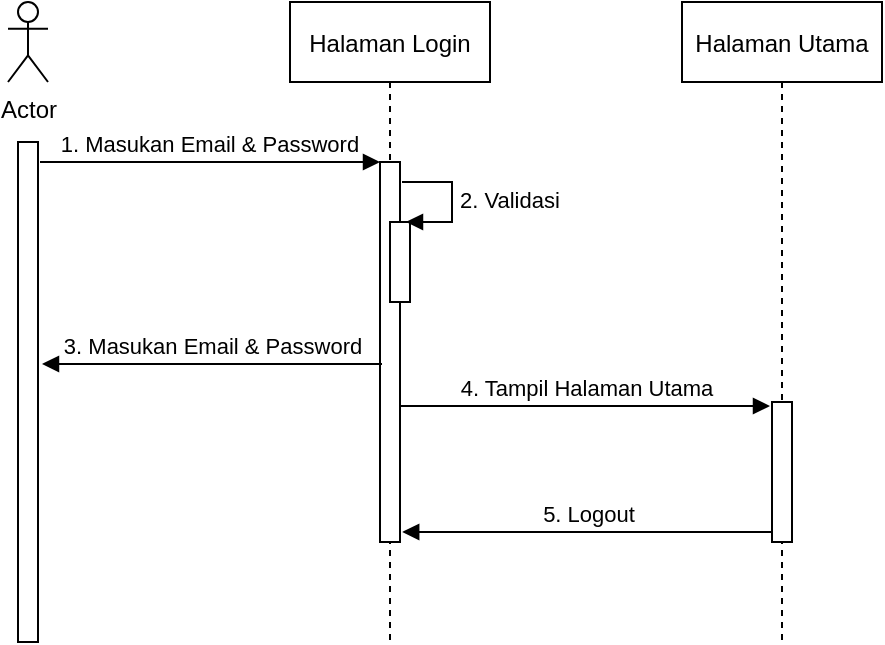 <mxfile version="13.9.9" type="device" pages="6"><diagram id="kgpKYQtTHZ0yAKxKKP6v" name="Sequence Diagram Login"><mxGraphModel dx="723" dy="425" grid="1" gridSize="10" guides="1" tooltips="1" connect="1" arrows="1" fold="1" page="1" pageScale="1" pageWidth="850" pageHeight="1100" math="0" shadow="0"><root><mxCell id="0"/><mxCell id="1" parent="0"/><mxCell id="3nuBFxr9cyL0pnOWT2aG-5" value="Halaman Login" style="shape=umlLifeline;perimeter=lifelinePerimeter;container=1;collapsible=0;recursiveResize=0;rounded=0;shadow=0;strokeWidth=1;" parent="1" vertex="1"><mxGeometry x="300" y="80" width="100" height="320" as="geometry"/></mxCell><mxCell id="3nuBFxr9cyL0pnOWT2aG-6" value="" style="points=[];perimeter=orthogonalPerimeter;rounded=0;shadow=0;strokeWidth=1;" parent="3nuBFxr9cyL0pnOWT2aG-5" vertex="1"><mxGeometry x="45" y="80" width="10" height="190" as="geometry"/></mxCell><mxCell id="IDL6oTRk8gdfv3L0g6Wk-3" value="" style="html=1;points=[];perimeter=orthogonalPerimeter;" vertex="1" parent="3nuBFxr9cyL0pnOWT2aG-5"><mxGeometry x="50" y="110" width="10" height="40" as="geometry"/></mxCell><mxCell id="IDL6oTRk8gdfv3L0g6Wk-4" value="2. Validasi" style="edgeStyle=orthogonalEdgeStyle;html=1;align=left;spacingLeft=2;endArrow=block;rounded=0;entryX=1;entryY=0;" edge="1" parent="3nuBFxr9cyL0pnOWT2aG-5"><mxGeometry relative="1" as="geometry"><mxPoint x="56" y="90" as="sourcePoint"/><Array as="points"><mxPoint x="81" y="90"/></Array><mxPoint x="58" y="110" as="targetPoint"/></mxGeometry></mxCell><mxCell id="3nuBFxr9cyL0pnOWT2aG-8" value="1. Masukan Email &amp; Password" style="verticalAlign=bottom;endArrow=block;entryX=0;entryY=0;shadow=0;strokeWidth=1;" parent="1" target="3nuBFxr9cyL0pnOWT2aG-6" edge="1"><mxGeometry relative="1" as="geometry"><mxPoint x="175" y="160.0" as="sourcePoint"/></mxGeometry></mxCell><mxCell id="IDL6oTRk8gdfv3L0g6Wk-1" value="Actor" style="shape=umlActor;verticalLabelPosition=bottom;verticalAlign=top;html=1;" vertex="1" parent="1"><mxGeometry x="159" y="80" width="20" height="40" as="geometry"/></mxCell><mxCell id="IDL6oTRk8gdfv3L0g6Wk-2" value="" style="html=1;points=[];perimeter=orthogonalPerimeter;" vertex="1" parent="1"><mxGeometry x="164" y="150" width="10" height="250" as="geometry"/></mxCell><mxCell id="IDL6oTRk8gdfv3L0g6Wk-7" value="3. Masukan Email &amp;amp; Password" style="html=1;verticalAlign=bottom;endArrow=block;entryX=1.2;entryY=0.444;entryDx=0;entryDy=0;entryPerimeter=0;" edge="1" parent="1" target="IDL6oTRk8gdfv3L0g6Wk-2"><mxGeometry width="80" relative="1" as="geometry"><mxPoint x="346" y="261" as="sourcePoint"/><mxPoint x="470" y="260" as="targetPoint"/></mxGeometry></mxCell><mxCell id="IDL6oTRk8gdfv3L0g6Wk-8" value="Halaman Utama" style="shape=umlLifeline;perimeter=lifelinePerimeter;container=1;collapsible=0;recursiveResize=0;rounded=0;shadow=0;strokeWidth=1;" vertex="1" parent="1"><mxGeometry x="496" y="80" width="100" height="320" as="geometry"/></mxCell><mxCell id="IDL6oTRk8gdfv3L0g6Wk-9" value="" style="points=[];perimeter=orthogonalPerimeter;rounded=0;shadow=0;strokeWidth=1;" vertex="1" parent="IDL6oTRk8gdfv3L0g6Wk-8"><mxGeometry x="45" y="200" width="10" height="70" as="geometry"/></mxCell><mxCell id="IDL6oTRk8gdfv3L0g6Wk-12" value="4. Tampil Halaman Utama" style="html=1;verticalAlign=bottom;endArrow=block;" edge="1" parent="1"><mxGeometry width="80" relative="1" as="geometry"><mxPoint x="355" y="282" as="sourcePoint"/><mxPoint x="540" y="282" as="targetPoint"/></mxGeometry></mxCell><mxCell id="IDL6oTRk8gdfv3L0g6Wk-13" value="5. Logout" style="html=1;verticalAlign=bottom;endArrow=block;" edge="1" parent="1"><mxGeometry width="80" relative="1" as="geometry"><mxPoint x="541" y="345" as="sourcePoint"/><mxPoint x="356.1" y="345" as="targetPoint"/></mxGeometry></mxCell></root></mxGraphModel></diagram><diagram name="Sequence Diagram Input Ticket" id="0FwsPhK4EZH00IbAaAPV"><mxGraphModel dx="868" dy="510" grid="1" gridSize="10" guides="1" tooltips="1" connect="1" arrows="1" fold="1" page="1" pageScale="1" pageWidth="850" pageHeight="1100" math="0" shadow="0"><root><mxCell id="wZ_3Mm5yAxVkrd3vWrCD-0"/><mxCell id="wZ_3Mm5yAxVkrd3vWrCD-1" parent="wZ_3Mm5yAxVkrd3vWrCD-0"/><mxCell id="wZ_3Mm5yAxVkrd3vWrCD-2" value="Halaman Utama" style="shape=umlLifeline;perimeter=lifelinePerimeter;container=1;collapsible=0;recursiveResize=0;rounded=0;shadow=0;strokeWidth=1;" vertex="1" parent="wZ_3Mm5yAxVkrd3vWrCD-1"><mxGeometry x="300" y="80" width="100" height="320" as="geometry"/></mxCell><mxCell id="wZ_3Mm5yAxVkrd3vWrCD-3" value="" style="points=[];perimeter=orthogonalPerimeter;rounded=0;shadow=0;strokeWidth=1;" vertex="1" parent="wZ_3Mm5yAxVkrd3vWrCD-2"><mxGeometry x="45" y="80" width="10" height="190" as="geometry"/></mxCell><mxCell id="wZ_3Mm5yAxVkrd3vWrCD-6" value="1. Tampil Halaman Utama" style="verticalAlign=bottom;endArrow=block;entryX=0;entryY=0;shadow=0;strokeWidth=1;" edge="1" parent="wZ_3Mm5yAxVkrd3vWrCD-1" target="wZ_3Mm5yAxVkrd3vWrCD-3"><mxGeometry relative="1" as="geometry"><mxPoint x="175" y="160.0" as="sourcePoint"/></mxGeometry></mxCell><mxCell id="wZ_3Mm5yAxVkrd3vWrCD-7" value="Actor" style="shape=umlActor;verticalLabelPosition=bottom;verticalAlign=top;html=1;" vertex="1" parent="wZ_3Mm5yAxVkrd3vWrCD-1"><mxGeometry x="159" y="80" width="20" height="40" as="geometry"/></mxCell><mxCell id="wZ_3Mm5yAxVkrd3vWrCD-8" value="" style="html=1;points=[];perimeter=orthogonalPerimeter;" vertex="1" parent="wZ_3Mm5yAxVkrd3vWrCD-1"><mxGeometry x="164" y="150" width="10" height="250" as="geometry"/></mxCell><mxCell id="wZ_3Mm5yAxVkrd3vWrCD-10" value="Menu New Ticket" style="shape=umlLifeline;perimeter=lifelinePerimeter;container=1;collapsible=0;recursiveResize=0;rounded=0;shadow=0;strokeWidth=1;whiteSpace=wrap;" vertex="1" parent="wZ_3Mm5yAxVkrd3vWrCD-1"><mxGeometry x="496" y="80" width="100" height="320" as="geometry"/></mxCell><mxCell id="wZ_3Mm5yAxVkrd3vWrCD-11" value="" style="points=[];perimeter=orthogonalPerimeter;rounded=0;shadow=0;strokeWidth=1;" vertex="1" parent="wZ_3Mm5yAxVkrd3vWrCD-10"><mxGeometry x="45" y="125" width="10" height="85" as="geometry"/></mxCell><mxCell id="wZ_3Mm5yAxVkrd3vWrCD-12" value="2. Menampilkan menu new ticket" style="html=1;verticalAlign=bottom;endArrow=block;" edge="1" parent="wZ_3Mm5yAxVkrd3vWrCD-1"><mxGeometry width="80" relative="1" as="geometry"><mxPoint x="355" y="213" as="sourcePoint"/><mxPoint x="540" y="213" as="targetPoint"/></mxGeometry></mxCell><mxCell id="wZ_3Mm5yAxVkrd3vWrCD-13" value="5. Menampilkan halaman utama" style="html=1;verticalAlign=bottom;endArrow=block;" edge="1" parent="wZ_3Mm5yAxVkrd3vWrCD-1"><mxGeometry width="80" relative="1" as="geometry"><mxPoint x="740.5" y="322" as="sourcePoint"/><mxPoint x="356.1" y="322" as="targetPoint"/></mxGeometry></mxCell><mxCell id="wZ_3Mm5yAxVkrd3vWrCD-14" value="Halaman New Ticket" style="shape=umlLifeline;perimeter=lifelinePerimeter;container=1;collapsible=0;recursiveResize=0;rounded=0;shadow=0;strokeWidth=1;whiteSpace=wrap;" vertex="1" parent="wZ_3Mm5yAxVkrd3vWrCD-1"><mxGeometry x="691" y="80" width="100" height="320" as="geometry"/></mxCell><mxCell id="wZ_3Mm5yAxVkrd3vWrCD-15" value="" style="points=[];perimeter=orthogonalPerimeter;rounded=0;shadow=0;strokeWidth=1;" vertex="1" parent="wZ_3Mm5yAxVkrd3vWrCD-14"><mxGeometry x="45" y="144" width="10" height="100" as="geometry"/></mxCell><mxCell id="wZ_3Mm5yAxVkrd3vWrCD-16" value="3. Tampil halaman new ticket" style="html=1;verticalAlign=bottom;endArrow=block;" edge="1" parent="wZ_3Mm5yAxVkrd3vWrCD-1"><mxGeometry width="80" relative="1" as="geometry"><mxPoint x="552" y="230.5" as="sourcePoint"/><mxPoint x="737" y="230.5" as="targetPoint"/></mxGeometry></mxCell><mxCell id="wZ_3Mm5yAxVkrd3vWrCD-17" value="" style="html=1;points=[];perimeter=orthogonalPerimeter;" vertex="1" parent="wZ_3Mm5yAxVkrd3vWrCD-1"><mxGeometry x="741" y="250" width="10" height="30" as="geometry"/></mxCell><mxCell id="wZ_3Mm5yAxVkrd3vWrCD-18" value="4. Validasi" style="edgeStyle=orthogonalEdgeStyle;html=1;align=left;spacingLeft=2;endArrow=block;rounded=0;entryX=1;entryY=0;" edge="1" parent="wZ_3Mm5yAxVkrd3vWrCD-1"><mxGeometry relative="1" as="geometry"><mxPoint x="747" y="230" as="sourcePoint"/><Array as="points"><mxPoint x="772" y="230"/></Array><mxPoint x="753" y="250" as="targetPoint"/></mxGeometry></mxCell></root></mxGraphModel></diagram><diagram name="Sequence Diagram Approval Ticket" id="g82_yRnkUer3u2RF848p"><mxGraphModel dx="868" dy="510" grid="1" gridSize="10" guides="1" tooltips="1" connect="1" arrows="1" fold="1" page="1" pageScale="1" pageWidth="850" pageHeight="1100" math="0" shadow="0"><root><mxCell id="iNPmXeKuj4PKn0C7byO6-0"/><mxCell id="iNPmXeKuj4PKn0C7byO6-1" parent="iNPmXeKuj4PKn0C7byO6-0"/><mxCell id="iNPmXeKuj4PKn0C7byO6-2" value="Halaman Utama" style="shape=umlLifeline;perimeter=lifelinePerimeter;container=1;collapsible=0;recursiveResize=0;rounded=0;shadow=0;strokeWidth=1;" vertex="1" parent="iNPmXeKuj4PKn0C7byO6-1"><mxGeometry x="300" y="80" width="100" height="320" as="geometry"/></mxCell><mxCell id="iNPmXeKuj4PKn0C7byO6-3" value="" style="points=[];perimeter=orthogonalPerimeter;rounded=0;shadow=0;strokeWidth=1;" vertex="1" parent="iNPmXeKuj4PKn0C7byO6-2"><mxGeometry x="45" y="80" width="10" height="190" as="geometry"/></mxCell><mxCell id="iNPmXeKuj4PKn0C7byO6-4" value="1. Tampil Halaman Utama" style="verticalAlign=bottom;endArrow=block;entryX=0;entryY=0;shadow=0;strokeWidth=1;" edge="1" parent="iNPmXeKuj4PKn0C7byO6-1" target="iNPmXeKuj4PKn0C7byO6-3"><mxGeometry relative="1" as="geometry"><mxPoint x="175" y="160.0" as="sourcePoint"/></mxGeometry></mxCell><mxCell id="iNPmXeKuj4PKn0C7byO6-5" value="Actor" style="shape=umlActor;verticalLabelPosition=bottom;verticalAlign=top;html=1;" vertex="1" parent="iNPmXeKuj4PKn0C7byO6-1"><mxGeometry x="159" y="80" width="20" height="40" as="geometry"/></mxCell><mxCell id="iNPmXeKuj4PKn0C7byO6-6" value="" style="html=1;points=[];perimeter=orthogonalPerimeter;" vertex="1" parent="iNPmXeKuj4PKn0C7byO6-1"><mxGeometry x="164" y="150" width="10" height="250" as="geometry"/></mxCell><mxCell id="iNPmXeKuj4PKn0C7byO6-7" value="Halaman Approval Ticket" style="shape=umlLifeline;perimeter=lifelinePerimeter;container=1;collapsible=0;recursiveResize=0;rounded=0;shadow=0;strokeWidth=1;whiteSpace=wrap;" vertex="1" parent="iNPmXeKuj4PKn0C7byO6-1"><mxGeometry x="496" y="80" width="100" height="320" as="geometry"/></mxCell><mxCell id="iNPmXeKuj4PKn0C7byO6-8" value="" style="points=[];perimeter=orthogonalPerimeter;rounded=0;shadow=0;strokeWidth=1;" vertex="1" parent="iNPmXeKuj4PKn0C7byO6-7"><mxGeometry x="45" y="125" width="10" height="85" as="geometry"/></mxCell><mxCell id="iNPmXeKuj4PKn0C7byO6-9" value="2. Menampilkan halaman&lt;br&gt;approval ticket" style="html=1;verticalAlign=bottom;endArrow=block;" edge="1" parent="iNPmXeKuj4PKn0C7byO6-1"><mxGeometry width="80" relative="1" as="geometry"><mxPoint x="355" y="213" as="sourcePoint"/><mxPoint x="540" y="213" as="targetPoint"/></mxGeometry></mxCell><mxCell id="iNPmXeKuj4PKn0C7byO6-10" value="5. Menampilkan halaman utama" style="html=1;verticalAlign=bottom;endArrow=block;" edge="1" parent="iNPmXeKuj4PKn0C7byO6-1"><mxGeometry width="80" relative="1" as="geometry"><mxPoint x="740.5" y="322" as="sourcePoint"/><mxPoint x="356.1" y="322" as="targetPoint"/></mxGeometry></mxCell><mxCell id="iNPmXeKuj4PKn0C7byO6-11" value="List Approval Ticket" style="shape=umlLifeline;perimeter=lifelinePerimeter;container=1;collapsible=0;recursiveResize=0;rounded=0;shadow=0;strokeWidth=1;whiteSpace=wrap;" vertex="1" parent="iNPmXeKuj4PKn0C7byO6-1"><mxGeometry x="691" y="80" width="100" height="320" as="geometry"/></mxCell><mxCell id="iNPmXeKuj4PKn0C7byO6-12" value="" style="points=[];perimeter=orthogonalPerimeter;rounded=0;shadow=0;strokeWidth=1;" vertex="1" parent="iNPmXeKuj4PKn0C7byO6-11"><mxGeometry x="45" y="144" width="10" height="100" as="geometry"/></mxCell><mxCell id="iNPmXeKuj4PKn0C7byO6-13" value="3. Menampilkan list&lt;br&gt;approval ticket" style="html=1;verticalAlign=bottom;endArrow=block;" edge="1" parent="iNPmXeKuj4PKn0C7byO6-1"><mxGeometry width="80" relative="1" as="geometry"><mxPoint x="552" y="230.5" as="sourcePoint"/><mxPoint x="737" y="230.5" as="targetPoint"/></mxGeometry></mxCell><mxCell id="iNPmXeKuj4PKn0C7byO6-14" value="" style="html=1;points=[];perimeter=orthogonalPerimeter;" vertex="1" parent="iNPmXeKuj4PKn0C7byO6-1"><mxGeometry x="741" y="250" width="10" height="30" as="geometry"/></mxCell><mxCell id="iNPmXeKuj4PKn0C7byO6-15" value="4. Validasi" style="edgeStyle=orthogonalEdgeStyle;html=1;align=left;spacingLeft=2;endArrow=block;rounded=0;entryX=1;entryY=0;" edge="1" parent="iNPmXeKuj4PKn0C7byO6-1"><mxGeometry relative="1" as="geometry"><mxPoint x="747" y="230" as="sourcePoint"/><Array as="points"><mxPoint x="772" y="230"/></Array><mxPoint x="753" y="250" as="targetPoint"/></mxGeometry></mxCell></root></mxGraphModel></diagram><diagram name="Sequence Diagram Assigned Ticket" id="iwCEjHwc_iio9fl0Kv-g"><mxGraphModel dx="868" dy="510" grid="1" gridSize="10" guides="1" tooltips="1" connect="1" arrows="1" fold="1" page="1" pageScale="1" pageWidth="850" pageHeight="1100" math="0" shadow="0"><root><mxCell id="B1q9kx14goLjYwWr0XG8-0"/><mxCell id="B1q9kx14goLjYwWr0XG8-1" parent="B1q9kx14goLjYwWr0XG8-0"/><mxCell id="B1q9kx14goLjYwWr0XG8-2" value="Halaman Utama" style="shape=umlLifeline;perimeter=lifelinePerimeter;container=1;collapsible=0;recursiveResize=0;rounded=0;shadow=0;strokeWidth=1;" vertex="1" parent="B1q9kx14goLjYwWr0XG8-1"><mxGeometry x="300" y="80" width="100" height="320" as="geometry"/></mxCell><mxCell id="B1q9kx14goLjYwWr0XG8-3" value="" style="points=[];perimeter=orthogonalPerimeter;rounded=0;shadow=0;strokeWidth=1;" vertex="1" parent="B1q9kx14goLjYwWr0XG8-2"><mxGeometry x="45" y="80" width="10" height="110" as="geometry"/></mxCell><mxCell id="B1q9kx14goLjYwWr0XG8-4" value="1. Tampil Halaman Utama" style="verticalAlign=bottom;endArrow=block;entryX=0;entryY=0;shadow=0;strokeWidth=1;" edge="1" parent="B1q9kx14goLjYwWr0XG8-1" target="B1q9kx14goLjYwWr0XG8-3"><mxGeometry relative="1" as="geometry"><mxPoint x="175" y="160.0" as="sourcePoint"/></mxGeometry></mxCell><mxCell id="B1q9kx14goLjYwWr0XG8-5" value="Actor" style="shape=umlActor;verticalLabelPosition=bottom;verticalAlign=top;html=1;" vertex="1" parent="B1q9kx14goLjYwWr0XG8-1"><mxGeometry x="159" y="80" width="20" height="40" as="geometry"/></mxCell><mxCell id="B1q9kx14goLjYwWr0XG8-6" value="" style="html=1;points=[];perimeter=orthogonalPerimeter;" vertex="1" parent="B1q9kx14goLjYwWr0XG8-1"><mxGeometry x="164" y="150" width="10" height="250" as="geometry"/></mxCell><mxCell id="B1q9kx14goLjYwWr0XG8-7" value="Halaman List Ticket" style="shape=umlLifeline;perimeter=lifelinePerimeter;container=1;collapsible=0;recursiveResize=0;rounded=0;shadow=0;strokeWidth=1;whiteSpace=wrap;" vertex="1" parent="B1q9kx14goLjYwWr0XG8-1"><mxGeometry x="496" y="80" width="100" height="320" as="geometry"/></mxCell><mxCell id="B1q9kx14goLjYwWr0XG8-8" value="" style="points=[];perimeter=orthogonalPerimeter;rounded=0;shadow=0;strokeWidth=1;" vertex="1" parent="B1q9kx14goLjYwWr0XG8-7"><mxGeometry x="45" y="125" width="10" height="135" as="geometry"/></mxCell><mxCell id="B1q9kx14goLjYwWr0XG8-9" value="2. Menampilkan halaman&lt;br&gt;list ticket" style="html=1;verticalAlign=bottom;endArrow=block;" edge="1" parent="B1q9kx14goLjYwWr0XG8-1"><mxGeometry width="80" relative="1" as="geometry"><mxPoint x="355" y="213" as="sourcePoint"/><mxPoint x="540" y="213" as="targetPoint"/></mxGeometry></mxCell><mxCell id="B1q9kx14goLjYwWr0XG8-10" value="5. Menampilkan halaman &lt;br&gt;List Ticket" style="html=1;verticalAlign=bottom;endArrow=block;entryX=1.157;entryY=0.868;entryDx=0;entryDy=0;entryPerimeter=0;" edge="1" parent="B1q9kx14goLjYwWr0XG8-1" target="B1q9kx14goLjYwWr0XG8-8"><mxGeometry width="80" relative="1" as="geometry"><mxPoint x="740.5" y="322" as="sourcePoint"/><mxPoint x="560" y="322" as="targetPoint"/></mxGeometry></mxCell><mxCell id="B1q9kx14goLjYwWr0XG8-11" value="Detail Ticket" style="shape=umlLifeline;perimeter=lifelinePerimeter;container=1;collapsible=0;recursiveResize=0;rounded=0;shadow=0;strokeWidth=1;whiteSpace=wrap;" vertex="1" parent="B1q9kx14goLjYwWr0XG8-1"><mxGeometry x="691" y="80" width="100" height="320" as="geometry"/></mxCell><mxCell id="B1q9kx14goLjYwWr0XG8-12" value="" style="points=[];perimeter=orthogonalPerimeter;rounded=0;shadow=0;strokeWidth=1;" vertex="1" parent="B1q9kx14goLjYwWr0XG8-11"><mxGeometry x="45" y="144" width="10" height="100" as="geometry"/></mxCell><mxCell id="B1q9kx14goLjYwWr0XG8-13" value="3. Menampilkan detail ticket" style="html=1;verticalAlign=bottom;endArrow=block;" edge="1" parent="B1q9kx14goLjYwWr0XG8-1"><mxGeometry width="80" relative="1" as="geometry"><mxPoint x="552" y="230.5" as="sourcePoint"/><mxPoint x="737" y="230.5" as="targetPoint"/></mxGeometry></mxCell><mxCell id="B1q9kx14goLjYwWr0XG8-14" value="" style="html=1;points=[];perimeter=orthogonalPerimeter;" vertex="1" parent="B1q9kx14goLjYwWr0XG8-1"><mxGeometry x="741" y="250" width="10" height="30" as="geometry"/></mxCell><mxCell id="B1q9kx14goLjYwWr0XG8-15" value="4. Validasi" style="edgeStyle=orthogonalEdgeStyle;html=1;align=left;spacingLeft=2;endArrow=block;rounded=0;entryX=1;entryY=0;" edge="1" parent="B1q9kx14goLjYwWr0XG8-1"><mxGeometry relative="1" as="geometry"><mxPoint x="747" y="230" as="sourcePoint"/><Array as="points"><mxPoint x="772" y="230"/></Array><mxPoint x="753" y="250" as="targetPoint"/></mxGeometry></mxCell></root></mxGraphModel></diagram><diagram name="Sequence Diagram Input Solusi" id="QTsyfgNFgPcRGACWevYp"><mxGraphModel dx="868" dy="510" grid="1" gridSize="10" guides="1" tooltips="1" connect="1" arrows="1" fold="1" page="1" pageScale="1" pageWidth="850" pageHeight="1100" math="0" shadow="0"><root><mxCell id="qJG68slRSDs0PcOlGPOP-0"/><mxCell id="qJG68slRSDs0PcOlGPOP-1" parent="qJG68slRSDs0PcOlGPOP-0"/><mxCell id="qJG68slRSDs0PcOlGPOP-2" value="Halaman Utama" style="shape=umlLifeline;perimeter=lifelinePerimeter;container=1;collapsible=0;recursiveResize=0;rounded=0;shadow=0;strokeWidth=1;" vertex="1" parent="qJG68slRSDs0PcOlGPOP-1"><mxGeometry x="300" y="80" width="100" height="320" as="geometry"/></mxCell><mxCell id="qJG68slRSDs0PcOlGPOP-3" value="" style="points=[];perimeter=orthogonalPerimeter;rounded=0;shadow=0;strokeWidth=1;" vertex="1" parent="qJG68slRSDs0PcOlGPOP-2"><mxGeometry x="45" y="80" width="10" height="110" as="geometry"/></mxCell><mxCell id="qJG68slRSDs0PcOlGPOP-4" value="1. Tampil Halaman Utama" style="verticalAlign=bottom;endArrow=block;entryX=0;entryY=0;shadow=0;strokeWidth=1;" edge="1" parent="qJG68slRSDs0PcOlGPOP-1" target="qJG68slRSDs0PcOlGPOP-3"><mxGeometry relative="1" as="geometry"><mxPoint x="175" y="160.0" as="sourcePoint"/></mxGeometry></mxCell><mxCell id="qJG68slRSDs0PcOlGPOP-5" value="Actor" style="shape=umlActor;verticalLabelPosition=bottom;verticalAlign=top;html=1;" vertex="1" parent="qJG68slRSDs0PcOlGPOP-1"><mxGeometry x="159" y="80" width="20" height="40" as="geometry"/></mxCell><mxCell id="qJG68slRSDs0PcOlGPOP-6" value="" style="html=1;points=[];perimeter=orthogonalPerimeter;" vertex="1" parent="qJG68slRSDs0PcOlGPOP-1"><mxGeometry x="164" y="150" width="10" height="250" as="geometry"/></mxCell><mxCell id="qJG68slRSDs0PcOlGPOP-7" value="Halaman Assigment Ticket" style="shape=umlLifeline;perimeter=lifelinePerimeter;container=1;collapsible=0;recursiveResize=0;rounded=0;shadow=0;strokeWidth=1;whiteSpace=wrap;" vertex="1" parent="qJG68slRSDs0PcOlGPOP-1"><mxGeometry x="496" y="80" width="100" height="320" as="geometry"/></mxCell><mxCell id="qJG68slRSDs0PcOlGPOP-8" value="" style="points=[];perimeter=orthogonalPerimeter;rounded=0;shadow=0;strokeWidth=1;" vertex="1" parent="qJG68slRSDs0PcOlGPOP-7"><mxGeometry x="45" y="125" width="10" height="135" as="geometry"/></mxCell><mxCell id="qJG68slRSDs0PcOlGPOP-9" value="2. Menampilkan halaman&lt;br&gt;Assigment Ticket" style="html=1;verticalAlign=bottom;endArrow=block;" edge="1" parent="qJG68slRSDs0PcOlGPOP-1"><mxGeometry width="80" relative="1" as="geometry"><mxPoint x="355" y="213" as="sourcePoint"/><mxPoint x="540" y="213" as="targetPoint"/></mxGeometry></mxCell><mxCell id="qJG68slRSDs0PcOlGPOP-10" value="5. Menampilkan halaman &lt;br&gt;List Ticket" style="html=1;verticalAlign=bottom;endArrow=block;entryX=1.157;entryY=0.868;entryDx=0;entryDy=0;entryPerimeter=0;" edge="1" parent="qJG68slRSDs0PcOlGPOP-1" target="qJG68slRSDs0PcOlGPOP-8"><mxGeometry width="80" relative="1" as="geometry"><mxPoint x="740.5" y="322" as="sourcePoint"/><mxPoint x="560" y="322" as="targetPoint"/></mxGeometry></mxCell><mxCell id="qJG68slRSDs0PcOlGPOP-11" value="Detail Ticket" style="shape=umlLifeline;perimeter=lifelinePerimeter;container=1;collapsible=0;recursiveResize=0;rounded=0;shadow=0;strokeWidth=1;whiteSpace=wrap;" vertex="1" parent="qJG68slRSDs0PcOlGPOP-1"><mxGeometry x="691" y="80" width="100" height="320" as="geometry"/></mxCell><mxCell id="qJG68slRSDs0PcOlGPOP-12" value="" style="points=[];perimeter=orthogonalPerimeter;rounded=0;shadow=0;strokeWidth=1;" vertex="1" parent="qJG68slRSDs0PcOlGPOP-11"><mxGeometry x="45" y="144" width="10" height="100" as="geometry"/></mxCell><mxCell id="qJG68slRSDs0PcOlGPOP-13" value="3. Menampilkan detail ticket" style="html=1;verticalAlign=bottom;endArrow=block;" edge="1" parent="qJG68slRSDs0PcOlGPOP-1"><mxGeometry width="80" relative="1" as="geometry"><mxPoint x="552" y="230.5" as="sourcePoint"/><mxPoint x="737" y="230.5" as="targetPoint"/></mxGeometry></mxCell><mxCell id="qJG68slRSDs0PcOlGPOP-14" value="" style="html=1;points=[];perimeter=orthogonalPerimeter;" vertex="1" parent="qJG68slRSDs0PcOlGPOP-1"><mxGeometry x="741" y="250" width="10" height="30" as="geometry"/></mxCell><mxCell id="qJG68slRSDs0PcOlGPOP-15" value="4. Validasi" style="edgeStyle=orthogonalEdgeStyle;html=1;align=left;spacingLeft=2;endArrow=block;rounded=0;entryX=1;entryY=0;" edge="1" parent="qJG68slRSDs0PcOlGPOP-1"><mxGeometry relative="1" as="geometry"><mxPoint x="747" y="230" as="sourcePoint"/><Array as="points"><mxPoint x="772" y="230"/></Array><mxPoint x="753" y="250" as="targetPoint"/></mxGeometry></mxCell></root></mxGraphModel></diagram><diagram name="Sequence Diagram Lihat Laporan" id="lg_aE7cDbSTVD_Nk6Pkc"><mxGraphModel dx="868" dy="510" grid="1" gridSize="10" guides="1" tooltips="1" connect="1" arrows="1" fold="1" page="1" pageScale="1" pageWidth="850" pageHeight="1100" math="0" shadow="0"><root><mxCell id="XkAVWfSH2flMvaJsGtnS-0"/><mxCell id="XkAVWfSH2flMvaJsGtnS-1" parent="XkAVWfSH2flMvaJsGtnS-0"/><mxCell id="XkAVWfSH2flMvaJsGtnS-2" value="Halaman Utama" style="shape=umlLifeline;perimeter=lifelinePerimeter;container=1;collapsible=0;recursiveResize=0;rounded=0;shadow=0;strokeWidth=1;" vertex="1" parent="XkAVWfSH2flMvaJsGtnS-1"><mxGeometry x="300" y="80" width="100" height="320" as="geometry"/></mxCell><mxCell id="XkAVWfSH2flMvaJsGtnS-3" value="" style="points=[];perimeter=orthogonalPerimeter;rounded=0;shadow=0;strokeWidth=1;" vertex="1" parent="XkAVWfSH2flMvaJsGtnS-2"><mxGeometry x="45" y="80" width="10" height="110" as="geometry"/></mxCell><mxCell id="XkAVWfSH2flMvaJsGtnS-4" value="1. Tampil Halaman Utama" style="verticalAlign=bottom;endArrow=block;entryX=0;entryY=0;shadow=0;strokeWidth=1;" edge="1" parent="XkAVWfSH2flMvaJsGtnS-1" target="XkAVWfSH2flMvaJsGtnS-3"><mxGeometry relative="1" as="geometry"><mxPoint x="175" y="160.0" as="sourcePoint"/></mxGeometry></mxCell><mxCell id="XkAVWfSH2flMvaJsGtnS-5" value="Actor" style="shape=umlActor;verticalLabelPosition=bottom;verticalAlign=top;html=1;" vertex="1" parent="XkAVWfSH2flMvaJsGtnS-1"><mxGeometry x="159" y="80" width="20" height="40" as="geometry"/></mxCell><mxCell id="XkAVWfSH2flMvaJsGtnS-6" value="" style="html=1;points=[];perimeter=orthogonalPerimeter;" vertex="1" parent="XkAVWfSH2flMvaJsGtnS-1"><mxGeometry x="164" y="150" width="10" height="250" as="geometry"/></mxCell><mxCell id="XkAVWfSH2flMvaJsGtnS-7" value="Halaman Report" style="shape=umlLifeline;perimeter=lifelinePerimeter;container=1;collapsible=0;recursiveResize=0;rounded=0;shadow=0;strokeWidth=1;whiteSpace=wrap;" vertex="1" parent="XkAVWfSH2flMvaJsGtnS-1"><mxGeometry x="496" y="80" width="100" height="320" as="geometry"/></mxCell><mxCell id="XkAVWfSH2flMvaJsGtnS-8" value="" style="points=[];perimeter=orthogonalPerimeter;rounded=0;shadow=0;strokeWidth=1;" vertex="1" parent="XkAVWfSH2flMvaJsGtnS-7"><mxGeometry x="45" y="125" width="10" height="135" as="geometry"/></mxCell><mxCell id="XkAVWfSH2flMvaJsGtnS-9" value="2. Menampilkan halaman&lt;br&gt;Report Teknisi" style="html=1;verticalAlign=bottom;endArrow=block;" edge="1" parent="XkAVWfSH2flMvaJsGtnS-1"><mxGeometry width="80" relative="1" as="geometry"><mxPoint x="355" y="213" as="sourcePoint"/><mxPoint x="540" y="213" as="targetPoint"/></mxGeometry></mxCell><mxCell id="XkAVWfSH2flMvaJsGtnS-10" value="5. Menampilkan halaman &lt;br&gt;Report" style="html=1;verticalAlign=bottom;endArrow=block;entryX=1.157;entryY=0.868;entryDx=0;entryDy=0;entryPerimeter=0;" edge="1" parent="XkAVWfSH2flMvaJsGtnS-1" target="XkAVWfSH2flMvaJsGtnS-8"><mxGeometry width="80" relative="1" as="geometry"><mxPoint x="740.5" y="322" as="sourcePoint"/><mxPoint x="560" y="322" as="targetPoint"/></mxGeometry></mxCell><mxCell id="XkAVWfSH2flMvaJsGtnS-11" value="Cetak Laporan" style="shape=umlLifeline;perimeter=lifelinePerimeter;container=1;collapsible=0;recursiveResize=0;rounded=0;shadow=0;strokeWidth=1;whiteSpace=wrap;" vertex="1" parent="XkAVWfSH2flMvaJsGtnS-1"><mxGeometry x="691" y="80" width="100" height="320" as="geometry"/></mxCell><mxCell id="XkAVWfSH2flMvaJsGtnS-12" value="" style="points=[];perimeter=orthogonalPerimeter;rounded=0;shadow=0;strokeWidth=1;" vertex="1" parent="XkAVWfSH2flMvaJsGtnS-11"><mxGeometry x="45" y="144" width="10" height="100" as="geometry"/></mxCell><mxCell id="XkAVWfSH2flMvaJsGtnS-13" value="3. Menampilkan halaman cetak&amp;nbsp;" style="html=1;verticalAlign=bottom;endArrow=block;" edge="1" parent="XkAVWfSH2flMvaJsGtnS-1"><mxGeometry width="80" relative="1" as="geometry"><mxPoint x="552" y="230.5" as="sourcePoint"/><mxPoint x="737" y="230.5" as="targetPoint"/></mxGeometry></mxCell></root></mxGraphModel></diagram></mxfile>